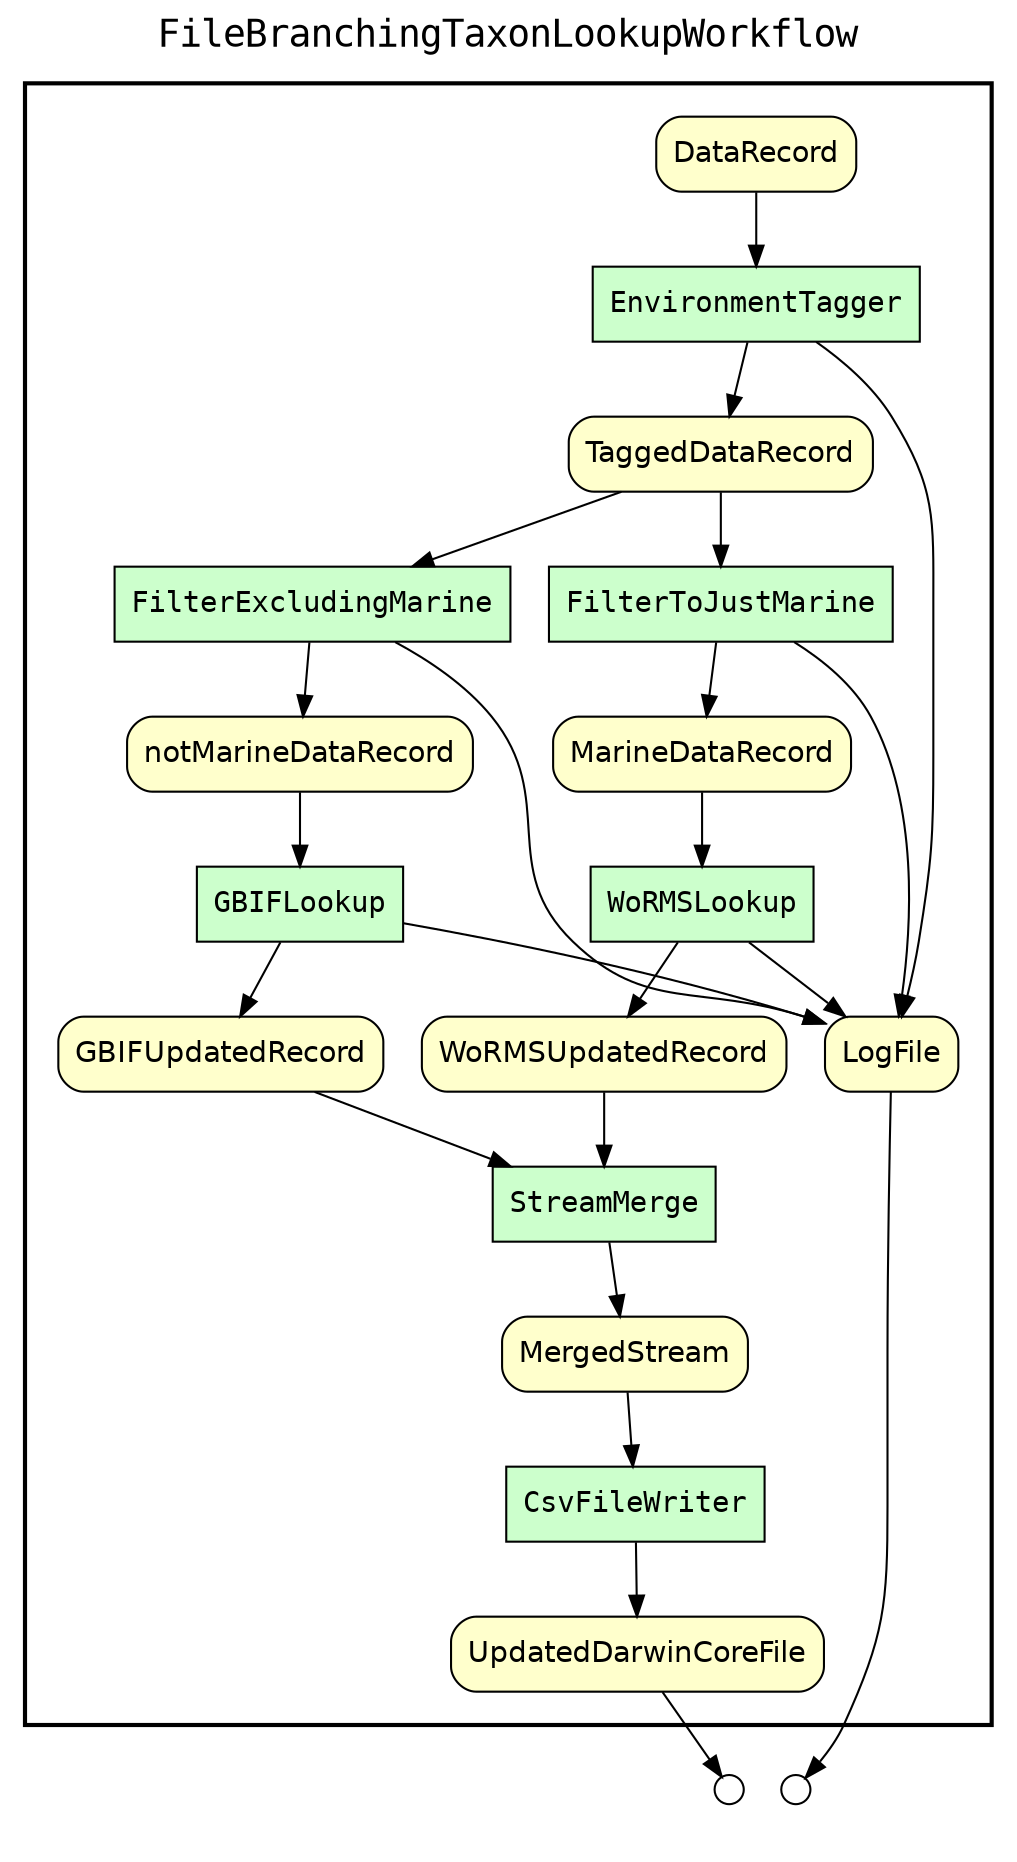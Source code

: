 
digraph yw_data_view {
rankdir=TB
fontname=Courier; fontsize=18; labelloc=t
label="FileBranchingTaxonLookupWorkflow"
subgraph cluster_workflow { label=""; color=black; penwidth=2
subgraph cluster_workflow_inner { label=""; color=white
node[shape=box style="filled" fillcolor="#CCFFCC" peripheries=1 fontname=Courier]
FilterExcludingMarine
FilterToJustMarine
StreamMerge
CsvFileWriter
GBIFLookup
WoRMSLookup
EnvironmentTagger
node[shape=box style="filled" fillcolor="#CCFFCC" peripheries=1 fontname=Courier]
node[shape=box style="rounded,filled" fillcolor="#FFFFCC" peripheries=1 fontname=Helvetica]
DataRecord
LogFile
TaggedDataRecord
MarineDataRecord
notMarineDataRecord
WoRMSUpdatedRecord
GBIFUpdatedRecord
MergedStream
UpdatedDarwinCoreFile
node[shape=box style="rounded,filled" fillcolor="#FFFFFF" peripheries=1 fontname=Helvetica]
}}
subgraph cluster_inflows { label=""; color=white; penwidth=2
subgraph cluster_inflows_inner { label=""; color=white
node[shape=circle fillcolor="#FFFFFF" peripheries=1 width=0.2]
}}
subgraph cluster_outflows { label=""; color=white; penwidth=2
subgraph cluster_outflows_inner { label=""; color=white
node[shape=circle fillcolor="#FFFFFF" peripheries=1 width=0.2]
LogFile_outflow [label=""]
UpdatedDarwinCoreFile_outflow [label=""]
}}
CsvFileWriter -> UpdatedDarwinCoreFile
StreamMerge -> MergedStream
GBIFLookup -> GBIFUpdatedRecord
WoRMSLookup -> WoRMSUpdatedRecord
FilterExcludingMarine -> notMarineDataRecord
FilterToJustMarine -> MarineDataRecord
EnvironmentTagger -> TaggedDataRecord
GBIFLookup -> LogFile
WoRMSLookup -> LogFile
FilterExcludingMarine -> LogFile
FilterToJustMarine -> LogFile
EnvironmentTagger -> LogFile
DataRecord -> EnvironmentTagger
TaggedDataRecord -> FilterToJustMarine
TaggedDataRecord -> FilterExcludingMarine
MarineDataRecord -> WoRMSLookup
notMarineDataRecord -> GBIFLookup
WoRMSUpdatedRecord -> StreamMerge
GBIFUpdatedRecord -> StreamMerge
MergedStream -> CsvFileWriter
LogFile -> LogFile_outflow
UpdatedDarwinCoreFile -> UpdatedDarwinCoreFile_outflow
}

